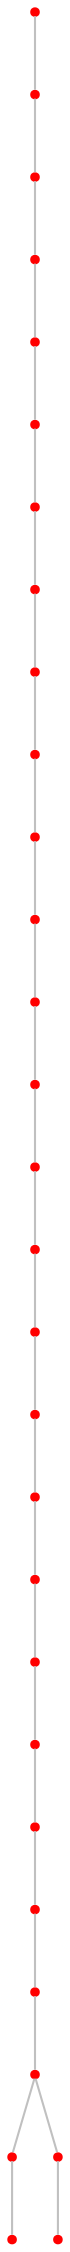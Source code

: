 graph {
	1 [color=red shape=point]
	15 [color=red shape=point]
	1 -- 15 [color=gray]
	8 [color=red shape=point]
	15 -- 8 [color=gray]
	4 [color=red shape=point]
	8 -- 4 [color=gray]
	21 [color=red shape=point]
	4 -- 21 [color=gray]
	29 [color=red shape=point]
	21 -- 29 [color=gray]
	25 [color=red shape=point]
	29 -- 25 [color=gray]
	0 [color=red shape=point]
	25 -- 0 [color=gray]
	7 [color=red shape=point]
	0 -- 7 [color=gray]
	23 [color=red shape=point]
	7 -- 23 [color=gray]
	9 [color=red shape=point]
	23 -- 9 [color=gray]
	17 [color=red shape=point]
	9 -- 17 [color=gray]
	12 [color=red shape=point]
	17 -- 12 [color=gray]
	14 [color=red shape=point]
	12 -- 14 [color=gray]
	27 [color=red shape=point]
	14 -- 27 [color=gray]
	10 [color=red shape=point]
	27 -- 10 [color=gray]
	11 [color=red shape=point]
	10 -- 11 [color=gray]
	18 [color=red shape=point]
	11 -- 18 [color=gray]
	28 [color=red shape=point]
	18 -- 28 [color=gray]
	20 [color=red shape=point]
	28 -- 20 [color=gray]
	13 [color=red shape=point]
	20 -- 13 [color=gray]
	3 [color=red shape=point]
	13 -- 3 [color=gray]
	16 [color=red shape=point]
	3 -- 16 [color=gray]
	6 [color=red shape=point]
	16 -- 6 [color=gray]
	2 [color=red shape=point]
	6 -- 2 [color=gray]
	24 [color=red shape=point]
	2 -- 24 [color=gray]
	19 [color=red shape=point]
	24 -- 19 [color=gray]
	22 [color=red shape=point]
	19 -- 22 [color=gray]
	5 [color=red shape=point]
	24 -- 5 [color=gray]
	26 [color=red shape=point]
	5 -- 26 [color=gray]
}
